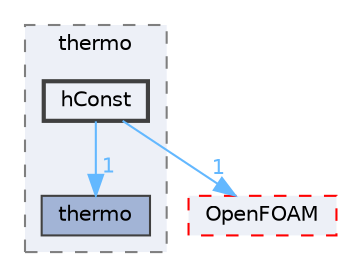 digraph "src/thermophysicalModels/specie/thermo/hConst"
{
 // LATEX_PDF_SIZE
  bgcolor="transparent";
  edge [fontname=Helvetica,fontsize=10,labelfontname=Helvetica,labelfontsize=10];
  node [fontname=Helvetica,fontsize=10,shape=box,height=0.2,width=0.4];
  compound=true
  subgraph clusterdir_52d55d2fbf4a26d00084c41bddaf4722 {
    graph [ bgcolor="#edf0f7", pencolor="grey50", label="thermo", fontname=Helvetica,fontsize=10 style="filled,dashed", URL="dir_52d55d2fbf4a26d00084c41bddaf4722.html",tooltip=""]
  dir_4fae2ea2c8dcc023a9e578c2e1df344b [label="thermo", fillcolor="#a2b4d6", color="grey25", style="filled", URL="dir_4fae2ea2c8dcc023a9e578c2e1df344b.html",tooltip=""];
  dir_17008f3bf57481ba77d2a568b0e1a768 [label="hConst", fillcolor="#edf0f7", color="grey25", style="filled,bold", URL="dir_17008f3bf57481ba77d2a568b0e1a768.html",tooltip=""];
  }
  dir_c5473ff19b20e6ec4dfe5c310b3778a8 [label="OpenFOAM", fillcolor="#edf0f7", color="red", style="filled,dashed", URL="dir_c5473ff19b20e6ec4dfe5c310b3778a8.html",tooltip=""];
  dir_17008f3bf57481ba77d2a568b0e1a768->dir_4fae2ea2c8dcc023a9e578c2e1df344b [headlabel="1", labeldistance=1.5 headhref="dir_001707_004005.html" href="dir_001707_004005.html" color="steelblue1" fontcolor="steelblue1"];
  dir_17008f3bf57481ba77d2a568b0e1a768->dir_c5473ff19b20e6ec4dfe5c310b3778a8 [headlabel="1", labeldistance=1.5 headhref="dir_001707_002695.html" href="dir_001707_002695.html" color="steelblue1" fontcolor="steelblue1"];
}
